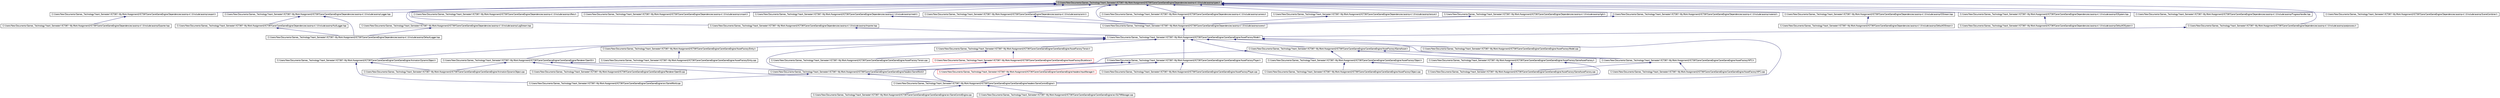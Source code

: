 digraph G
{
  bgcolor="transparent";
  edge [fontname="FreeSans",fontsize=10,labelfontname="FreeSans",labelfontsize=10];
  node [fontname="FreeSans",fontsize=10,shape=record];
  Node1 [label="C:/Users/New/Documents/Games_Technology/Year4_Semester1/ICT397/~My Work/Assignment2/ICT397Carre/CarreGameEngine/Dependencies/assimp-4.1.0/include/assimp/types.h",height=0.2,width=0.4,color="black", fillcolor="grey75", style="filled" fontcolor="black"];
  Node1 -> Node2 [dir=back,color="midnightblue",fontsize=10,style="solid"];
  Node2 [label="C:/Users/New/Documents/Games_Technology/Year4_Semester1/ICT397/~My Work/Assignment2/ICT397Carre/CarreGameEngine/Dependencies/assimp-4.1.0/include/assimp/anim.h",height=0.2,width=0.4,color="black",URL="$anim_8h.html",tooltip="Defines the data structures in which the imported animations are returned."];
  Node2 -> Node3 [dir=back,color="midnightblue",fontsize=10,style="solid"];
  Node3 [label="C:/Users/New/Documents/Games_Technology/Year4_Semester1/ICT397/~My Work/Assignment2/ICT397Carre/CarreGameEngine/Dependencies/assimp-4.1.0/include/assimp/scene.h",height=0.2,width=0.4,color="black",URL="$scene_8h.html",tooltip="Defines the data structures in which the imported scene is returned."];
  Node3 -> Node4 [dir=back,color="midnightblue",fontsize=10,style="solid"];
  Node4 [label="C:/Users/New/Documents/Games_Technology/Year4_Semester1/ICT397/~My Work/Assignment2/ICT397Carre/CarreGameEngine/CarreGameEngine/AssetFactory/Model.h",height=0.2,width=0.4,color="black",URL="$_model_8h-source.html"];
  Node4 -> Node5 [dir=back,color="midnightblue",fontsize=10,style="solid"];
  Node5 [label="C:/Users/New/Documents/Games_Technology/Year4_Semester1/ICT397/~My Work/Assignment2/ICT397Carre/CarreGameEngine/CarreGameEngine/Animation/DynamicObject.h",height=0.2,width=0.4,color="black",URL="$_dynamic_object_8h-source.html"];
  Node5 -> Node6 [dir=back,color="midnightblue",fontsize=10,style="solid"];
  Node6 [label="C:/Users/New/Documents/Games_Technology/Year4_Semester1/ICT397/~My Work/Assignment2/ICT397Carre/CarreGameEngine/CarreGameEngine/Animation/DynamicObject.cpp",height=0.2,width=0.4,color="black",URL="$_dynamic_object_8cpp-source.html"];
  Node5 -> Node7 [dir=back,color="midnightblue",fontsize=10,style="solid"];
  Node7 [label="C:/Users/New/Documents/Games_Technology/Year4_Semester1/ICT397/~My Work/Assignment2/ICT397Carre/CarreGameEngine/CarreGameEngine/src/GameWorld.cpp",height=0.2,width=0.4,color="black",URL="$_game_world_8cpp-source.html"];
  Node4 -> Node8 [dir=back,color="midnightblue",fontsize=10,style="solid"];
  Node8 [label="C:/Users/New/Documents/Games_Technology/Year4_Semester1/ICT397/~My Work/Assignment2/ICT397Carre/CarreGameEngine/CarreGameEngine/Renderer/OpenGl.h",height=0.2,width=0.4,color="black",URL="$_open_gl_8h-source.html"];
  Node8 -> Node6 [dir=back,color="midnightblue",fontsize=10,style="solid"];
  Node8 -> Node9 [dir=back,color="midnightblue",fontsize=10,style="solid"];
  Node9 [label="C:/Users/New/Documents/Games_Technology/Year4_Semester1/ICT397/~My Work/Assignment2/ICT397Carre/CarreGameEngine/CarreGameEngine/headers/GameWorld.h",height=0.2,width=0.4,color="black",URL="$_game_world_8h-source.html"];
  Node9 -> Node10 [dir=back,color="midnightblue",fontsize=10,style="solid"];
  Node10 [label="C:/Users/New/Documents/Games_Technology/Year4_Semester1/ICT397/~My Work/Assignment2/ICT397Carre/CarreGameEngine/CarreGameEngine/headers/GameControlEngine.h",height=0.2,width=0.4,color="black",URL="$_game_control_engine_8h-source.html"];
  Node10 -> Node11 [dir=back,color="midnightblue",fontsize=10,style="solid"];
  Node11 [label="C:/Users/New/Documents/Games_Technology/Year4_Semester1/ICT397/~My Work/Assignment2/ICT397Carre/CarreGameEngine/CarreGameEngine/src/GameControlEngine.cpp",height=0.2,width=0.4,color="black",URL="$_game_control_engine_8cpp-source.html"];
  Node10 -> Node12 [dir=back,color="midnightblue",fontsize=10,style="solid"];
  Node12 [label="C:/Users/New/Documents/Games_Technology/Year4_Semester1/ICT397/~My Work/Assignment2/ICT397Carre/CarreGameEngine/CarreGameEngine/src/GLFWManager.cpp",height=0.2,width=0.4,color="black",URL="$_g_l_f_w_manager_8cpp-source.html"];
  Node9 -> Node7 [dir=back,color="midnightblue",fontsize=10,style="solid"];
  Node8 -> Node10 [dir=back,color="midnightblue",fontsize=10,style="solid"];
  Node8 -> Node13 [dir=back,color="midnightblue",fontsize=10,style="solid"];
  Node13 [label="C:/Users/New/Documents/Games_Technology/Year4_Semester1/ICT397/~My Work/Assignment2/ICT397Carre/CarreGameEngine/CarreGameEngine/Renderer/OpenGl.cpp",height=0.2,width=0.4,color="black",URL="$_open_gl_8cpp-source.html"];
  Node4 -> Node14 [dir=back,color="midnightblue",fontsize=10,style="solid"];
  Node14 [label="C:/Users/New/Documents/Games_Technology/Year4_Semester1/ICT397/~My Work/Assignment2/ICT397Carre/CarreGameEngine/CarreGameEngine/AssetFactory/Terrain.h",height=0.2,width=0.4,color="black",URL="$_terrain_8h-source.html"];
  Node14 -> Node15 [dir=back,color="midnightblue",fontsize=10,style="solid"];
  Node15 [label="C:/Users/New/Documents/Games_Technology/Year4_Semester1/ICT397/~My Work/Assignment2/ICT397Carre/CarreGameEngine/CarreGameEngine/AssetFactory/Bruteforce.h",height=0.2,width=0.4,color="red",URL="$_bruteforce_8h-source.html"];
  Node15 -> Node9 [dir=back,color="midnightblue",fontsize=10,style="solid"];
  Node14 -> Node16 [dir=back,color="midnightblue",fontsize=10,style="solid"];
  Node16 [label="C:/Users/New/Documents/Games_Technology/Year4_Semester1/ICT397/~My Work/Assignment2/ICT397Carre/CarreGameEngine/CarreGameEngine/AssetFactory/Terrain.cpp",height=0.2,width=0.4,color="black",URL="$_terrain_8cpp-source.html"];
  Node4 -> Node17 [dir=back,color="midnightblue",fontsize=10,style="solid"];
  Node17 [label="C:/Users/New/Documents/Games_Technology/Year4_Semester1/ICT397/~My Work/Assignment2/ICT397Carre/CarreGameEngine/CarreGameEngine/AssetFactory/Entity.h",height=0.2,width=0.4,color="black",URL="$_entity_8h-source.html"];
  Node17 -> Node18 [dir=back,color="midnightblue",fontsize=10,style="solid"];
  Node18 [label="C:/Users/New/Documents/Games_Technology/Year4_Semester1/ICT397/~My Work/Assignment2/ICT397Carre/CarreGameEngine/CarreGameEngine/AssetFactory/Entity.cpp",height=0.2,width=0.4,color="black",URL="$_entity_8cpp-source.html"];
  Node4 -> Node19 [dir=back,color="midnightblue",fontsize=10,style="solid"];
  Node19 [label="C:/Users/New/Documents/Games_Technology/Year4_Semester1/ICT397/~My Work/Assignment2/ICT397Carre/CarreGameEngine/CarreGameEngine/AssetFactory/IGameAsset.h",height=0.2,width=0.4,color="black",URL="$_i_game_asset_8h-source.html"];
  Node19 -> Node20 [dir=back,color="midnightblue",fontsize=10,style="solid"];
  Node20 [label="C:/Users/New/Documents/Games_Technology/Year4_Semester1/ICT397/~My Work/Assignment2/ICT397Carre/CarreGameEngine/CarreGameEngine/AssetFactory/GameAssetFactory.h",height=0.2,width=0.4,color="black",URL="$_game_asset_factory_8h-source.html"];
  Node20 -> Node21 [dir=back,color="midnightblue",fontsize=10,style="solid"];
  Node21 [label="C:/Users/New/Documents/Games_Technology/Year4_Semester1/ICT397/~My Work/Assignment2/ICT397Carre/CarreGameEngine/CarreGameEngine/AssetFactory/GameAssetFactory.cpp",height=0.2,width=0.4,color="black",URL="$_game_asset_factory_8cpp-source.html"];
  Node20 -> Node10 [dir=back,color="midnightblue",fontsize=10,style="solid"];
  Node19 -> Node22 [dir=back,color="midnightblue",fontsize=10,style="solid"];
  Node22 [label="C:/Users/New/Documents/Games_Technology/Year4_Semester1/ICT397/~My Work/Assignment2/ICT397Carre/CarreGameEngine/CarreGameEngine/AssetFactory/Object.h",height=0.2,width=0.4,color="black",URL="$_object_8h-source.html"];
  Node22 -> Node21 [dir=back,color="midnightblue",fontsize=10,style="solid"];
  Node22 -> Node23 [dir=back,color="midnightblue",fontsize=10,style="solid"];
  Node23 [label="C:/Users/New/Documents/Games_Technology/Year4_Semester1/ICT397/~My Work/Assignment2/ICT397Carre/CarreGameEngine/CarreGameEngine/AssetFactory/Object.cpp",height=0.2,width=0.4,color="black",URL="$_object_8cpp-source.html"];
  Node19 -> Node24 [dir=back,color="midnightblue",fontsize=10,style="solid"];
  Node24 [label="C:/Users/New/Documents/Games_Technology/Year4_Semester1/ICT397/~My Work/Assignment2/ICT397Carre/CarreGameEngine/CarreGameEngine/AssetFactory/NPC.h",height=0.2,width=0.4,color="black",URL="$_n_p_c_8h-source.html"];
  Node24 -> Node21 [dir=back,color="midnightblue",fontsize=10,style="solid"];
  Node24 -> Node25 [dir=back,color="midnightblue",fontsize=10,style="solid"];
  Node25 [label="C:/Users/New/Documents/Games_Technology/Year4_Semester1/ICT397/~My Work/Assignment2/ICT397Carre/CarreGameEngine/CarreGameEngine/AssetFactory/NPC.cpp",height=0.2,width=0.4,color="black",URL="$_n_p_c_8cpp-source.html"];
  Node19 -> Node9 [dir=back,color="midnightblue",fontsize=10,style="solid"];
  Node4 -> Node22 [dir=back,color="midnightblue",fontsize=10,style="solid"];
  Node4 -> Node24 [dir=back,color="midnightblue",fontsize=10,style="solid"];
  Node4 -> Node26 [dir=back,color="midnightblue",fontsize=10,style="solid"];
  Node26 [label="C:/Users/New/Documents/Games_Technology/Year4_Semester1/ICT397/~My Work/Assignment2/ICT397Carre/CarreGameEngine/CarreGameEngine/AssetFactory/Model.cpp",height=0.2,width=0.4,color="black",URL="$_model_8cpp-source.html"];
  Node4 -> Node27 [dir=back,color="midnightblue",fontsize=10,style="solid"];
  Node27 [label="C:/Users/New/Documents/Games_Technology/Year4_Semester1/ICT397/~My Work/Assignment2/ICT397Carre/CarreGameEngine/CarreGameEngine/AssetFactory/Player.h",height=0.2,width=0.4,color="black",URL="$_player_8h-source.html"];
  Node27 -> Node28 [dir=back,color="midnightblue",fontsize=10,style="solid"];
  Node28 [label="C:/Users/New/Documents/Games_Technology/Year4_Semester1/ICT397/~My Work/Assignment2/ICT397Carre/CarreGameEngine/CarreGameEngine/AssetFactory/Player.cpp",height=0.2,width=0.4,color="black",URL="$_player_8cpp-source.html"];
  Node27 -> Node29 [dir=back,color="midnightblue",fontsize=10,style="solid"];
  Node29 [label="C:/Users/New/Documents/Games_Technology/Year4_Semester1/ICT397/~My Work/Assignment2/ICT397Carre/CarreGameEngine/CarreGameEngine/headers/InputManager.h",height=0.2,width=0.4,color="red",URL="$_input_manager_8h-source.html"];
  Node29 -> Node10 [dir=back,color="midnightblue",fontsize=10,style="solid"];
  Node27 -> Node9 [dir=back,color="midnightblue",fontsize=10,style="solid"];
  Node27 -> Node10 [dir=back,color="midnightblue",fontsize=10,style="solid"];
  Node4 -> Node9 [dir=back,color="midnightblue",fontsize=10,style="solid"];
  Node4 -> Node10 [dir=back,color="midnightblue",fontsize=10,style="solid"];
  Node1 -> Node30 [dir=back,color="midnightblue",fontsize=10,style="solid"];
  Node30 [label="C:/Users/New/Documents/Games_Technology/Year4_Semester1/ICT397/~My Work/Assignment2/ICT397Carre/CarreGameEngine/Dependencies/assimp-4.1.0/include/assimp/camera.h",height=0.2,width=0.4,color="black",URL="$_dependencies_2assimp-4_81_80_2include_2assimp_2_camera_8h-source.html"];
  Node30 -> Node3 [dir=back,color="midnightblue",fontsize=10,style="solid"];
  Node1 -> Node31 [dir=back,color="midnightblue",fontsize=10,style="solid"];
  Node31 [label="C:/Users/New/Documents/Games_Technology/Year4_Semester1/ICT397/~My Work/Assignment2/ICT397Carre/CarreGameEngine/Dependencies/assimp-4.1.0/include/assimp/cexport.h",height=0.2,width=0.4,color="black",URL="$cexport_8h.html",tooltip="Defines the C-API for the Assimp export interface."];
  Node31 -> Node32 [dir=back,color="midnightblue",fontsize=10,style="solid"];
  Node32 [label="C:/Users/New/Documents/Games_Technology/Year4_Semester1/ICT397/~My Work/Assignment2/ICT397Carre/CarreGameEngine/Dependencies/assimp-4.1.0/include/assimp/Exporter.hpp",height=0.2,width=0.4,color="black",URL="$_exporter_8hpp.html",tooltip="Defines the CPP-API for the Assimp export interface."];
  Node1 -> Node33 [dir=back,color="midnightblue",fontsize=10,style="solid"];
  Node33 [label="C:/Users/New/Documents/Games_Technology/Year4_Semester1/ICT397/~My Work/Assignment2/ICT397Carre/CarreGameEngine/Dependencies/assimp-4.1.0/include/assimp/cfileio.h",height=0.2,width=0.4,color="black",URL="$cfileio_8h.html",tooltip="Defines generic C routines to access memory-mapped files."];
  Node1 -> Node34 [dir=back,color="midnightblue",fontsize=10,style="solid"];
  Node34 [label="C:/Users/New/Documents/Games_Technology/Year4_Semester1/ICT397/~My Work/Assignment2/ICT397Carre/CarreGameEngine/Dependencies/assimp-4.1.0/include/assimp/cimport.h",height=0.2,width=0.4,color="black",URL="$cimport_8h.html",tooltip="Defines the C-API to the Open Asset Import Library."];
  Node1 -> Node35 [dir=back,color="midnightblue",fontsize=10,style="solid"];
  Node35 [label="C:/Users/New/Documents/Games_Technology/Year4_Semester1/ICT397/~My Work/Assignment2/ICT397Carre/CarreGameEngine/Dependencies/assimp-4.1.0/include/assimp/Logger.hpp",height=0.2,width=0.4,color="black",URL="$_logger_8hpp.html",tooltip="Abstract base class &#39;Logger&#39;, base of the logging system."];
  Node35 -> Node36 [dir=back,color="midnightblue",fontsize=10,style="solid"];
  Node36 [label="C:/Users/New/Documents/Games_Technology/Year4_Semester1/ICT397/~My Work/Assignment2/ICT397Carre/CarreGameEngine/Dependencies/assimp-4.1.0/include/assimp/DefaultLogger.hpp",height=0.2,width=0.4,color="black",URL="$_default_logger_8hpp.html"];
  Node35 -> Node37 [dir=back,color="midnightblue",fontsize=10,style="solid"];
  Node37 [label="C:/Users/New/Documents/Games_Technology/Year4_Semester1/ICT397/~My Work/Assignment2/ICT397Carre/CarreGameEngine/Dependencies/assimp-4.1.0/include/assimp/NullLogger.hpp",height=0.2,width=0.4,color="black",URL="$_null_logger_8hpp.html",tooltip="Dummy logger."];
  Node37 -> Node36 [dir=back,color="midnightblue",fontsize=10,style="solid"];
  Node1 -> Node38 [dir=back,color="midnightblue",fontsize=10,style="solid"];
  Node38 [label="C:/Users/New/Documents/Games_Technology/Year4_Semester1/ICT397/~My Work/Assignment2/ICT397Carre/CarreGameEngine/Dependencies/assimp-4.1.0/include/assimp/LogStream.hpp",height=0.2,width=0.4,color="black",URL="$_log_stream_8hpp.html",tooltip="Abstract base class &#39;LogStream&#39;, representing an output log stream."];
  Node38 -> Node36 [dir=back,color="midnightblue",fontsize=10,style="solid"];
  Node1 -> Node39 [dir=back,color="midnightblue",fontsize=10,style="solid"];
  Node39 [label="C:/Users/New/Documents/Games_Technology/Year4_Semester1/ICT397/~My Work/Assignment2/ICT397Carre/CarreGameEngine/Dependencies/assimp-4.1.0/include/assimp/Importer.hpp",height=0.2,width=0.4,color="black",URL="$_importer_8hpp.html",tooltip="Defines the C++-API to the Open Asset Import Library."];
  Node39 -> Node4 [dir=back,color="midnightblue",fontsize=10,style="solid"];
  Node1 -> Node40 [dir=back,color="midnightblue",fontsize=10,style="solid"];
  Node40 [label="C:/Users/New/Documents/Games_Technology/Year4_Semester1/ICT397/~My Work/Assignment2/ICT397Carre/CarreGameEngine/Dependencies/assimp-4.1.0/include/assimp/IOStream.hpp",height=0.2,width=0.4,color="black",URL="$_i_o_stream_8hpp.html",tooltip="File I/O wrappers for C++."];
  Node40 -> Node41 [dir=back,color="midnightblue",fontsize=10,style="solid"];
  Node41 [label="C:/Users/New/Documents/Games_Technology/Year4_Semester1/ICT397/~My Work/Assignment2/ICT397Carre/CarreGameEngine/Dependencies/assimp-4.1.0/include/assimp/DefaultIOStream.h",height=0.2,width=0.4,color="black",URL="$_default_i_o_stream_8h-source.html"];
  Node1 -> Node42 [dir=back,color="midnightblue",fontsize=10,style="solid"];
  Node42 [label="C:/Users/New/Documents/Games_Technology/Year4_Semester1/ICT397/~My Work/Assignment2/ICT397Carre/CarreGameEngine/Dependencies/assimp-4.1.0/include/assimp/IOSystem.hpp",height=0.2,width=0.4,color="black",URL="$_i_o_system_8hpp.html",tooltip="File system wrapper for C++. Inherit this class to supply custom file handling logic..."];
  Node42 -> Node43 [dir=back,color="midnightblue",fontsize=10,style="solid"];
  Node43 [label="C:/Users/New/Documents/Games_Technology/Year4_Semester1/ICT397/~My Work/Assignment2/ICT397Carre/CarreGameEngine/Dependencies/assimp-4.1.0/include/assimp/DefaultIOSystem.h",height=0.2,width=0.4,color="black",URL="$_default_i_o_system_8h-source.html"];
  Node1 -> Node44 [dir=back,color="midnightblue",fontsize=10,style="solid"];
  Node44 [label="C:/Users/New/Documents/Games_Technology/Year4_Semester1/ICT397/~My Work/Assignment2/ICT397Carre/CarreGameEngine/Dependencies/assimp-4.1.0/include/assimp/light.h",height=0.2,width=0.4,color="black",URL="$light_8h.html",tooltip="Defines the aiLight data structure."];
  Node44 -> Node3 [dir=back,color="midnightblue",fontsize=10,style="solid"];
  Node1 -> Node45 [dir=back,color="midnightblue",fontsize=10,style="solid"];
  Node45 [label="C:/Users/New/Documents/Games_Technology/Year4_Semester1/ICT397/~My Work/Assignment2/ICT397Carre/CarreGameEngine/Dependencies/assimp-4.1.0/include/assimp/material.h",height=0.2,width=0.4,color="black",URL="$material_8h.html",tooltip="Defines the material system of the library."];
  Node45 -> Node3 [dir=back,color="midnightblue",fontsize=10,style="solid"];
  Node1 -> Node46 [dir=back,color="midnightblue",fontsize=10,style="solid"];
  Node46 [label="C:/Users/New/Documents/Games_Technology/Year4_Semester1/ICT397/~My Work/Assignment2/ICT397Carre/CarreGameEngine/Dependencies/assimp-4.1.0/include/assimp/mesh.h",height=0.2,width=0.4,color="black",URL="$_dependencies_2assimp-4_81_80_2include_2assimp_2_mesh_8h-source.html"];
  Node46 -> Node3 [dir=back,color="midnightblue",fontsize=10,style="solid"];
  Node1 -> Node47 [dir=back,color="midnightblue",fontsize=10,style="solid"];
  Node47 [label="C:/Users/New/Documents/Games_Technology/Year4_Semester1/ICT397/~My Work/Assignment2/ICT397Carre/CarreGameEngine/Dependencies/assimp-4.1.0/include/assimp/postprocess.h",height=0.2,width=0.4,color="black",URL="$postprocess_8h.html",tooltip="Definitions for import post processing steps."];
  Node47 -> Node4 [dir=back,color="midnightblue",fontsize=10,style="solid"];
  Node1 -> Node48 [dir=back,color="midnightblue",fontsize=10,style="solid"];
  Node48 [label="C:/Users/New/Documents/Games_Technology/Year4_Semester1/ICT397/~My Work/Assignment2/ICT397Carre/CarreGameEngine/Dependencies/assimp-4.1.0/include/assimp/ProgressHandler.hpp",height=0.2,width=0.4,color="black",URL="$_progress_handler_8hpp.html",tooltip="Abstract base class &#39;ProgressHandler&#39;."];
  Node1 -> Node3 [dir=back,color="midnightblue",fontsize=10,style="solid"];
  Node1 -> Node49 [dir=back,color="midnightblue",fontsize=10,style="solid"];
  Node49 [label="C:/Users/New/Documents/Games_Technology/Year4_Semester1/ICT397/~My Work/Assignment2/ICT397Carre/CarreGameEngine/Dependencies/assimp-4.1.0/include/assimp/texture.h",height=0.2,width=0.4,color="black",URL="$texture_8h.html",tooltip="Defines texture helper structures for the library."];
  Node49 -> Node3 [dir=back,color="midnightblue",fontsize=10,style="solid"];
  Node1 -> Node50 [dir=back,color="midnightblue",fontsize=10,style="solid"];
  Node50 [label="C:/Users/New/Documents/Games_Technology/Year4_Semester1/ICT397/~My Work/Assignment2/ICT397Carre/CarreGameEngine/Dependencies/assimp-4.1.0/include/assimp/SceneCombiner.h",height=0.2,width=0.4,color="black",URL="$_scene_combiner_8h-source.html"];
}
